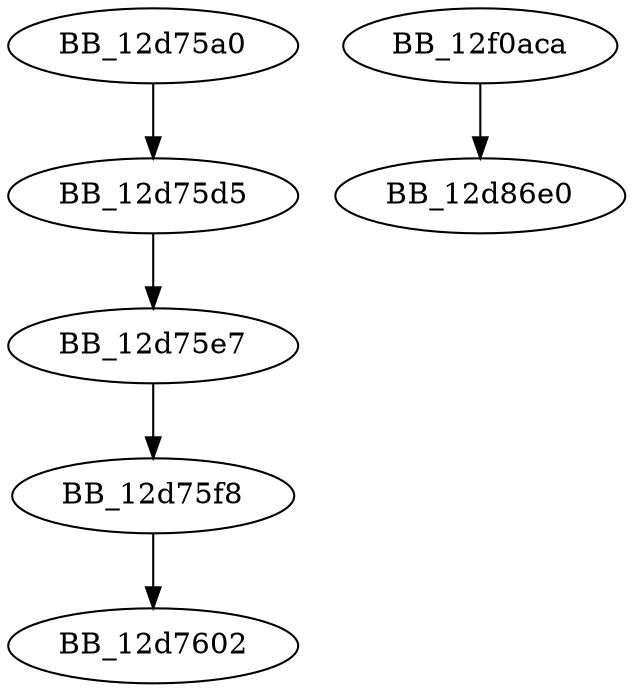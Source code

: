 DiGraph sub_12D75A0{
BB_12d75a0->BB_12d75d5
BB_12d75d5->BB_12d75e7
BB_12d75e7->BB_12d75f8
BB_12d75f8->BB_12d7602
BB_12f0aca->BB_12d86e0
}
